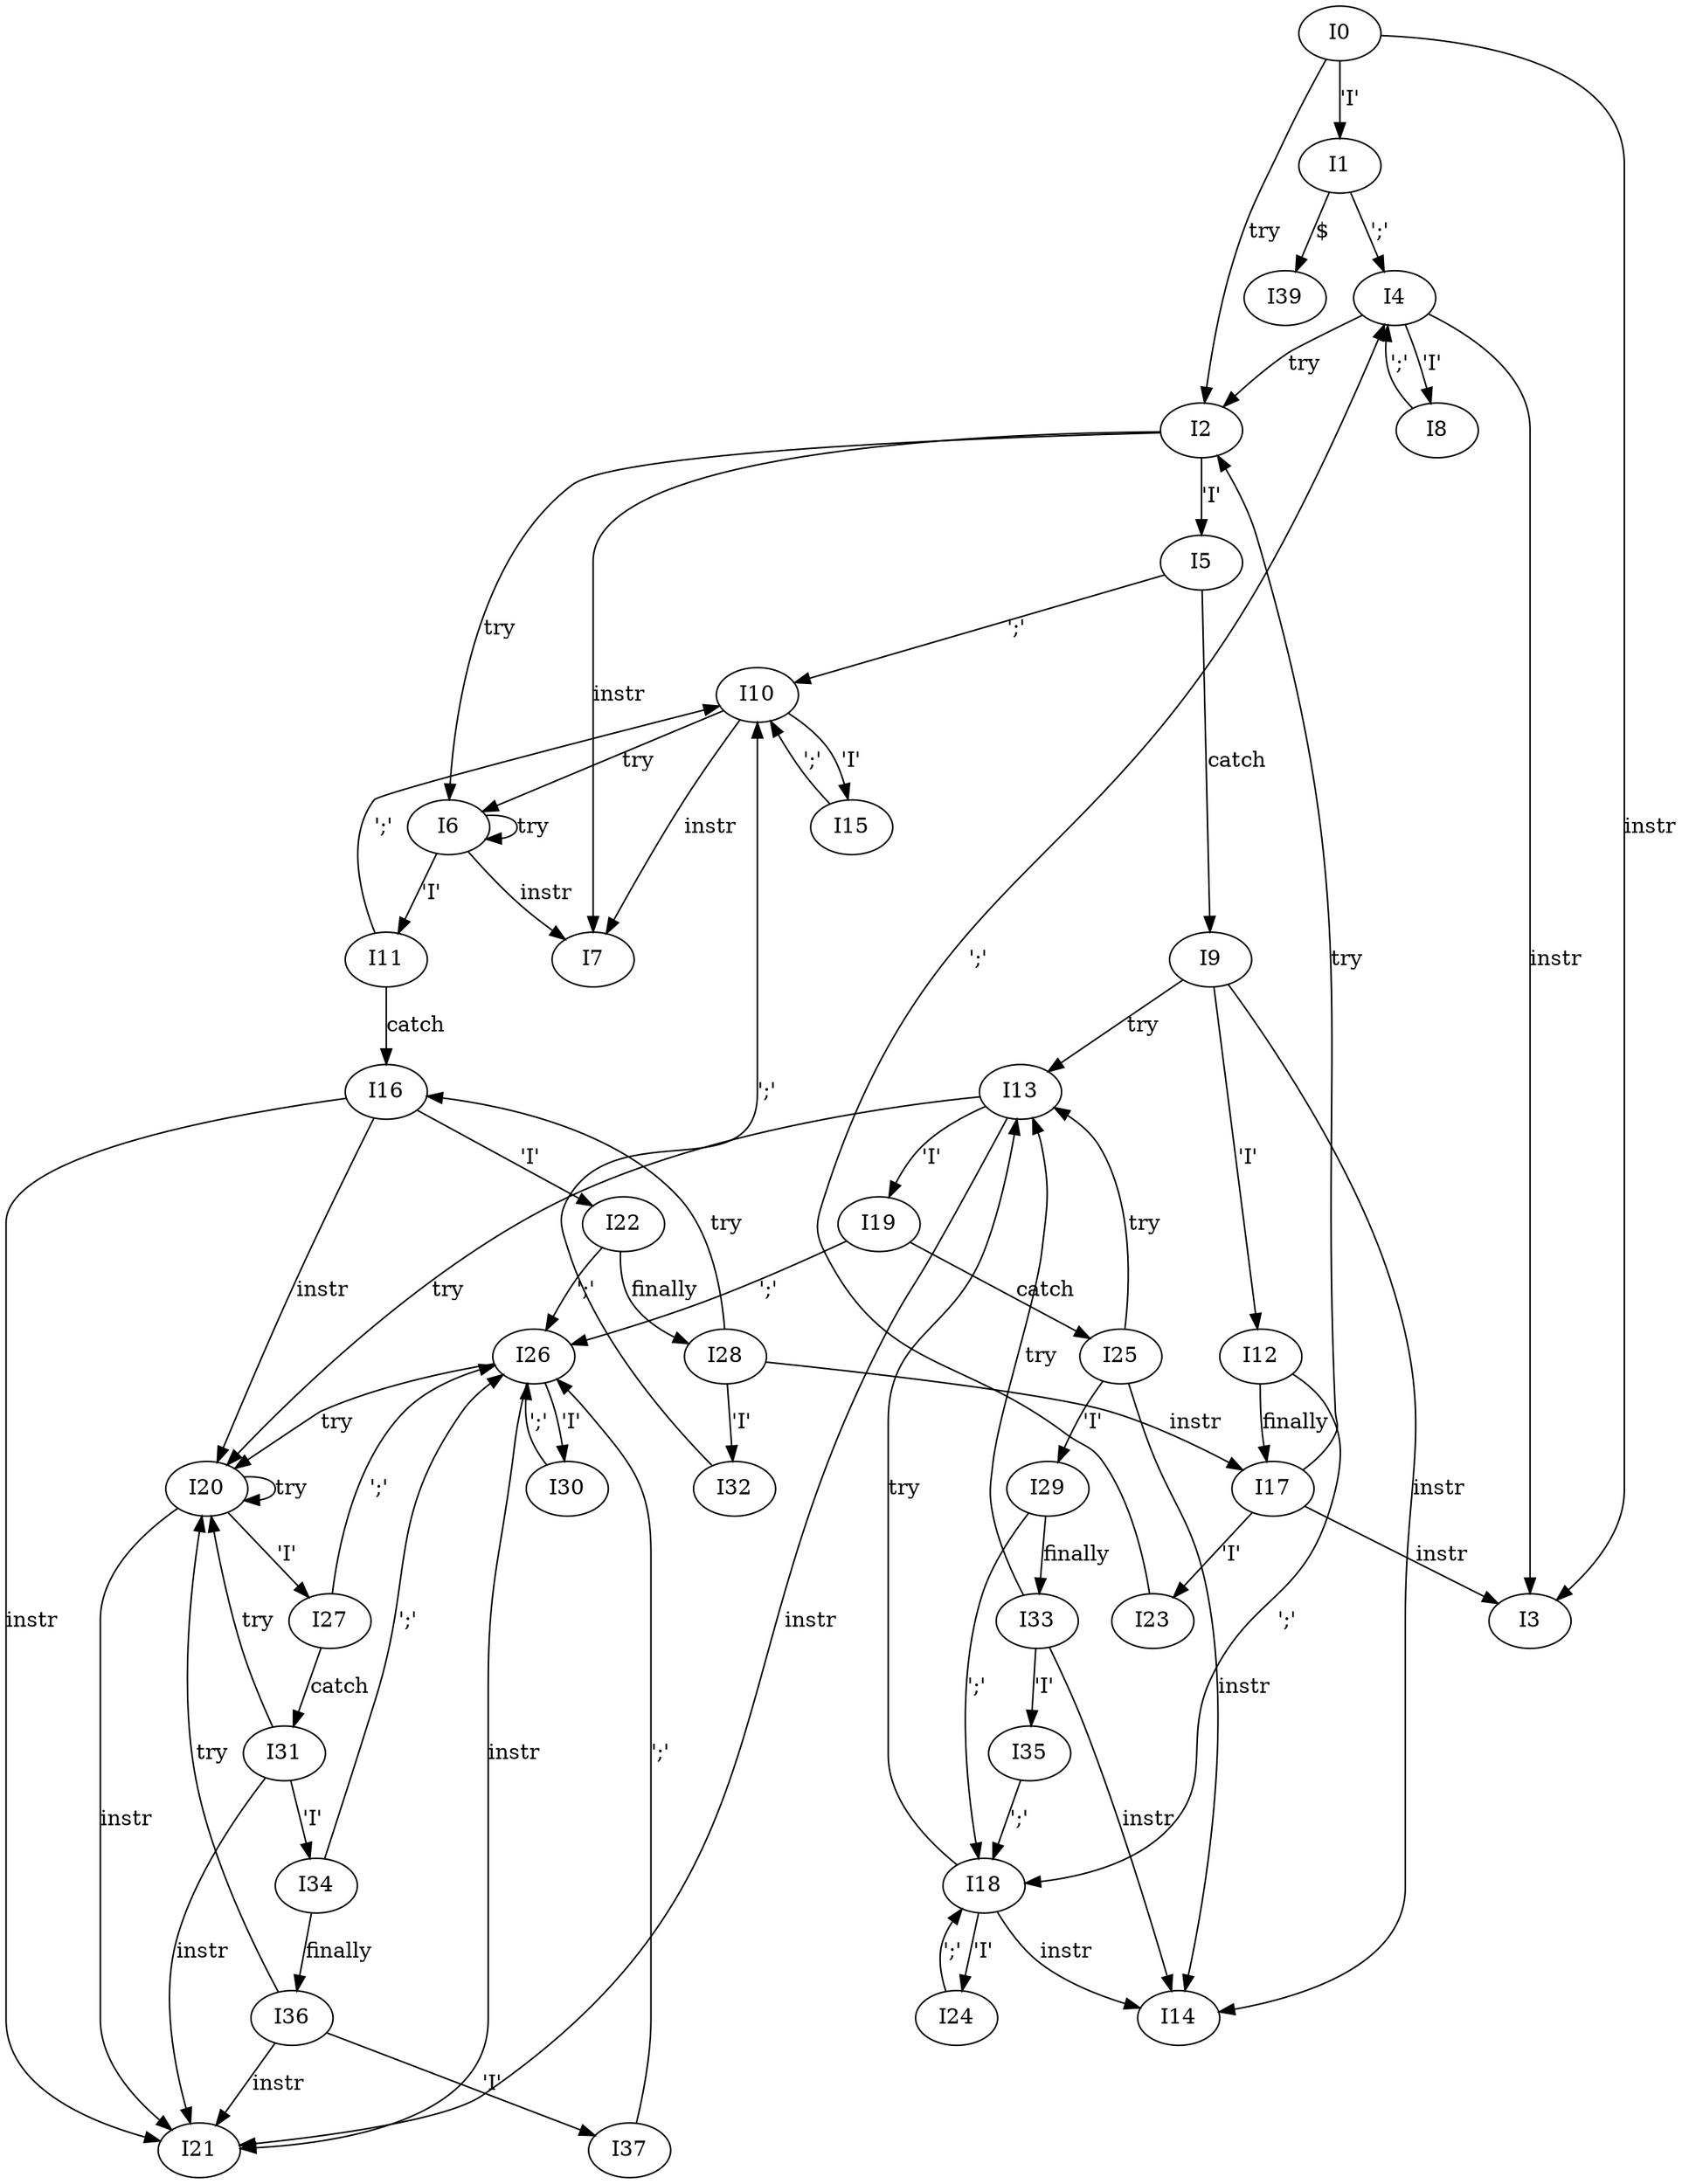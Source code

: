 digraph machine {
    I0 -> I1 [label="'I'"];
    I0 -> I2 [label="try"];
    I0 -> I3 [label="instr"];
    I1 -> I4 [label="';'"];
    I1 -> I39 [label="$"];
    I2 -> I5 [label="'I'"];
    I2 -> I6 [label="try"];
    I2 -> I7 [label="instr"];
    I4 -> I8 [label="'I'"];
    I4 -> I2 [label="try"];
    I4 -> I3 [label="instr"];
    I5 -> I9 [label="catch"];
    I5 -> I10 [label="';'"];
    I6 -> I11 [label="'I'"];
    I6 -> I6 [label="try"];
    I6 -> I7 [label="instr"];
    I8 -> I4 [label="';'"];
    I9 -> I14 [label="instr"];
    I9 -> I13 [label="try"];
    I9 -> I12 [label="'I'"];
    I10 -> I15 [label="'I'"];
    I10 -> I6 [label="try"];
    I10 -> I7 [label="instr"];
    I11 -> I16 [label="catch"];
    I11 -> I10[label="';'"];
    I12 -> I17 [label="finally"];
    I12 -> I18 [label="';'"];
    I13 -> I19 [label="'I'"];
    I13 -> I20 [label="try"];
    I13 -> I21 [label="instr"];
    I15 -> I10 [label="';'"];
    I16 -> I22 [label="'I'"];
    I16 -> I20 [label="instr"];
    I16 -> I21 [label="instr"];
    I17 -> I23 [label="'I'"];
    I17 -> I2 [label="try"];
    I17 -> I3 [label="instr"];
    I18 -> I24 [label="'I'"];
    I18 -> I13 [label="try"];
    I18 -> I14 [label="instr"];
    I19 -> I25 [label="catch"];
    I19 -> I26 [label="';'"];
    I20 -> I27 [label="'I'"];
    I20 -> I20 [label="try"];
    I20 -> I21 [label="instr"];
    I22 -> I28 [label="finally"];
    I22 -> I26 [label="';'"];
    I23 -> I4 [label="';'"];
    I24 -> I18 [label="';'"];
    I25 -> I29 [label="'I'"];
    I25 -> I13 [label="try"];
    I25 -> I14 [label="instr"];
    I26 -> I30 [label="'I'"];
    I26 -> I20 [label="try"];
    I26 -> I21 [label="instr"];
    I27 -> I31 [label="catch"];
    I27 -> I26 [label="';'"];
    I28 -> I32 [label="'I'"];
    I28 -> I16 [label="try"];
    I28 -> I17 [label="instr"];
    I29 -> I33 [label="finally"];
    I29 -> I18 [label="';'"];
    I30 -> I26 [label="';'"];
    I31 -> I34 [label="'I'"];
    I31 -> I20 [label="try"];
    I31 -> I21 [label="instr"];
    I32 -> I10 [label="';'"];
    I33 -> I35 [label="'I'"];
    I33 -> I13 [label="try"];
    I33 -> I14 [label="instr"];
    I34 -> I36 [label="finally"];
    I34 -> I26 [label="';'"];
    I35 -> I18 [label="';'"];
    I36 -> I37 [label="'I'"];
    I36 -> I20 [label="try"];
    I36 -> I21 [label="instr"];
    I37 -> I26 [label="';'"];
}
